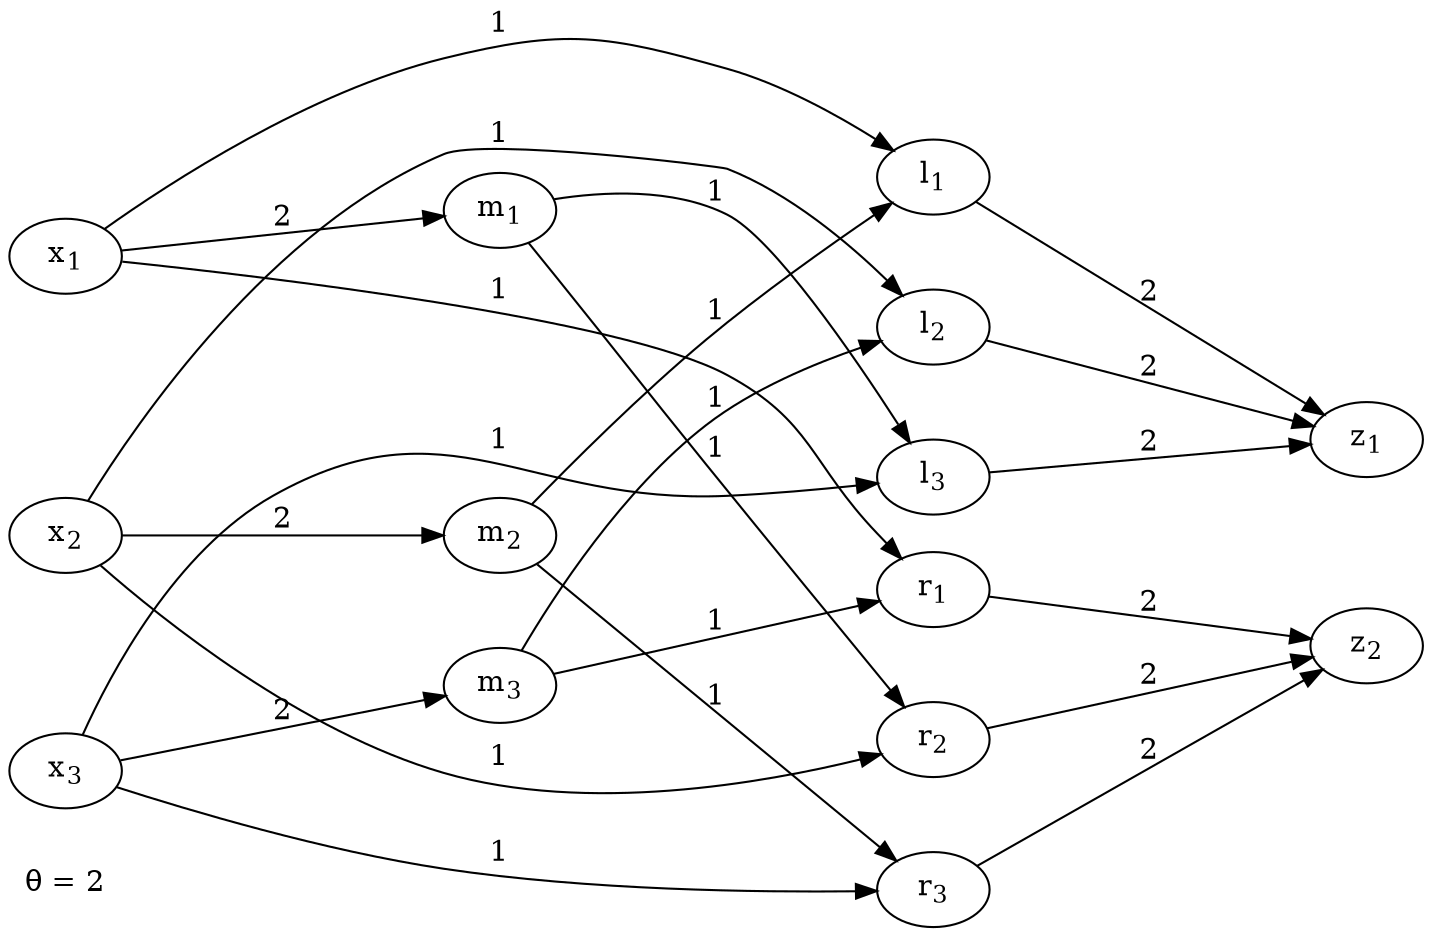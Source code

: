 digraph MP {
	graph [nodesep="0.25"];
	rankdir=LR;
	ranksep = 2.0;

	{
		node [shape=none];
		theta [label="θ = 2"];
	}

	x1 [label=<x<SUB>1</SUB>>];
	x2 [label=<x<SUB>2</SUB>>];
	x3 [label=<x<SUB>3</SUB>>];
	m1 [label=<m<SUB>1</SUB>>];
	m2 [label=<m<SUB>2</SUB>>];
	m3 [label=<m<SUB>3</SUB>>];
	l1 [label=<l<SUB>1</SUB>>];
	l2 [label=<l<SUB>2</SUB>>];
	l3 [label=<l<SUB>3</SUB>>];
	r1 [label=<r<SUB>1</SUB>>];
	r2 [label=<r<SUB>2</SUB>>];
	r3 [label=<r<SUB>3</SUB>>];
	z1 [label=<z<SUB>1</SUB>>];
	z2 [label=<z<SUB>2</SUB>>];


    x1 -> r1 [label=1];
    x1 -> m1 [label=2];
    x1 -> l1 [label=1];
    x2 -> r2 [label=1];
    x2 -> m2 [label=2];
    x2 -> l2 [label=1];
    x3 -> r3 [label=1];
    x3 -> m3 [label=2];
    x3 -> l3 [label=1];
    m1 -> r2 [label=1];
    m1 -> l3 [label=1];
    m2 -> r3 [label=1];
    m2 -> l1 [label=1];
    m3 -> r1 [label=1];
    m3 -> l2 [label=1];
    l1 -> z1 [label=2];
    l2 -> z1 [label=2];
    l3 -> z1 [label=2];
    r1 -> z2 [label=2];
    r2 -> z2 [label=2];
    r3 -> z2 [label=2];

	edge[style=invis];
	{
        rank=same;
        x1 -> x2 -> x3;
    }
	{
        rank=same;
        m1 -> m2 -> m3;
    }
	{
        rank=same;
        l1 -> l2 -> l3;
    }
	{
        rank=same;
        r1 -> r2 -> r3;
    }
	{
        rank=same;
        z1 -> z2;
    }

}
